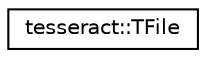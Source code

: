 digraph "Graphical Class Hierarchy"
{
 // LATEX_PDF_SIZE
  edge [fontname="Helvetica",fontsize="10",labelfontname="Helvetica",labelfontsize="10"];
  node [fontname="Helvetica",fontsize="10",shape=record];
  rankdir="LR";
  Node0 [label="tesseract::TFile",height=0.2,width=0.4,color="black", fillcolor="white", style="filled",URL="$classtesseract_1_1_t_file.html",tooltip=" "];
}
